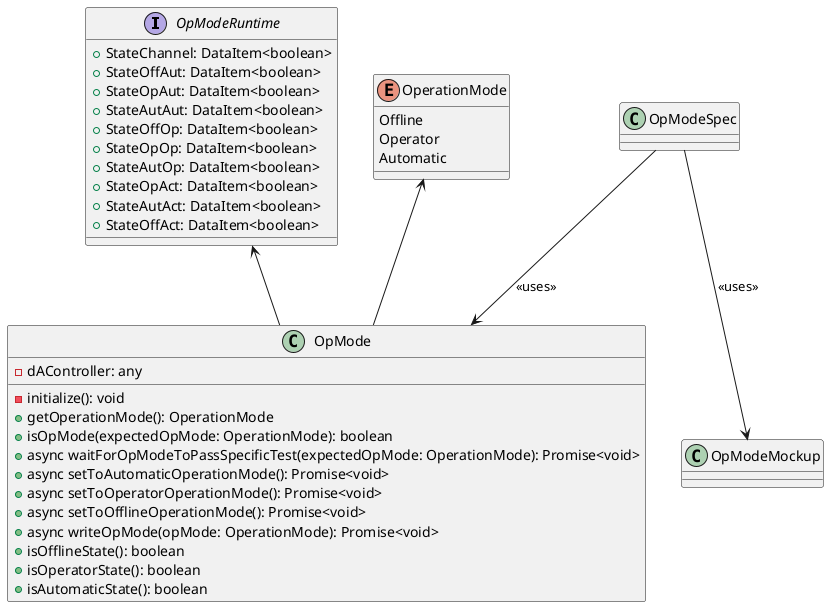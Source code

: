 /*
 * MIT License
 *
 * Copyright (c) 2021 P2O-Lab <p2o-lab@mailbox.tu-dresden.de>,
 * Chair for Process Control Systems, Technische Universität Dresden
 *
 * Permission is hereby granted, free of charge, to any person obtaining a copy
 * of this software and associated documentation files (the "Software"), to deal
 * in the Software without restriction, including without limitation the rights
 * to use, copy, modify, merge, publish, distribute, sublicense, and/or sell
 * copies of the Software, and to permit persons to whom the Software is
 * furnished to do so, subject to the following conditions:
 *
 * The above copyright notice and this permission notice shall be included in all
 * copies or substantial portions of the Software.
 *
 * THE SOFTWARE IS PROVIDED "AS IS", WITHOUT WARRANTY OF ANY KIND, EXPRESS OR
 * IMPLIED, INCLUDING BUT NOT LIMITED TO THE WARRANTIES OF MERCHANTABILITY,
 * FITNESS FOR A PARTICULAR PURPOSE AND NONINFRINGEMENT. IN NO EVENT SHALL THE
 * AUTHORS OR COPYRIGHT HOLDERS BE LIABLE FOR ANY CLAIM, DAMAGES OR OTHER
 * LIABILITY, WHETHER IN AN ACTION OF CONTRACT, TORT OR OTHERWISE, ARISING FROM,
 * OUT OF OR IN CONNECTION WITH THE SOFTWARE OR THE USE OR OTHER DEALINGS IN THE
 * SOFTWARE.
 */
 
@startuml
'https://plantuml.com/class-diagram

interface OpModeRuntime{
	+ StateChannel: DataItem<boolean>
	+ StateOffAut: DataItem<boolean>
	+ StateOpAut: DataItem<boolean>
	+ StateAutAut: DataItem<boolean>
	+ StateOffOp: DataItem<boolean>
	+ StateOpOp: DataItem<boolean>
	+ StateAutOp: DataItem<boolean>
	+ StateOpAct: DataItem<boolean>
	+ StateAutAct: DataItem<boolean>
	+ StateOffAct: DataItem<boolean>
}

enum OperationMode{
    Offline
    Operator
    Automatic
}

class OpMode{
    - dAController: any
    - initialize(): void
    + getOperationMode(): OperationMode
    + isOpMode(expectedOpMode: OperationMode): boolean
    + async waitForOpModeToPassSpecificTest(expectedOpMode: OperationMode): Promise<void>
    + async setToAutomaticOperationMode(): Promise<void>
    + async setToOperatorOperationMode(): Promise<void>
    + async setToOfflineOperationMode(): Promise<void>
    + async writeOpMode(opMode: OperationMode): Promise<void>
    + isOfflineState(): boolean
    + isOperatorState(): boolean
    + isAutomaticState(): boolean
}

OpModeRuntime <-- OpMode
OperationMode <-- OpMode
OpModeSpec --> OpMode : <<uses>>
OpModeSpec --> OpModeMockup : <<uses>>

@enduml
